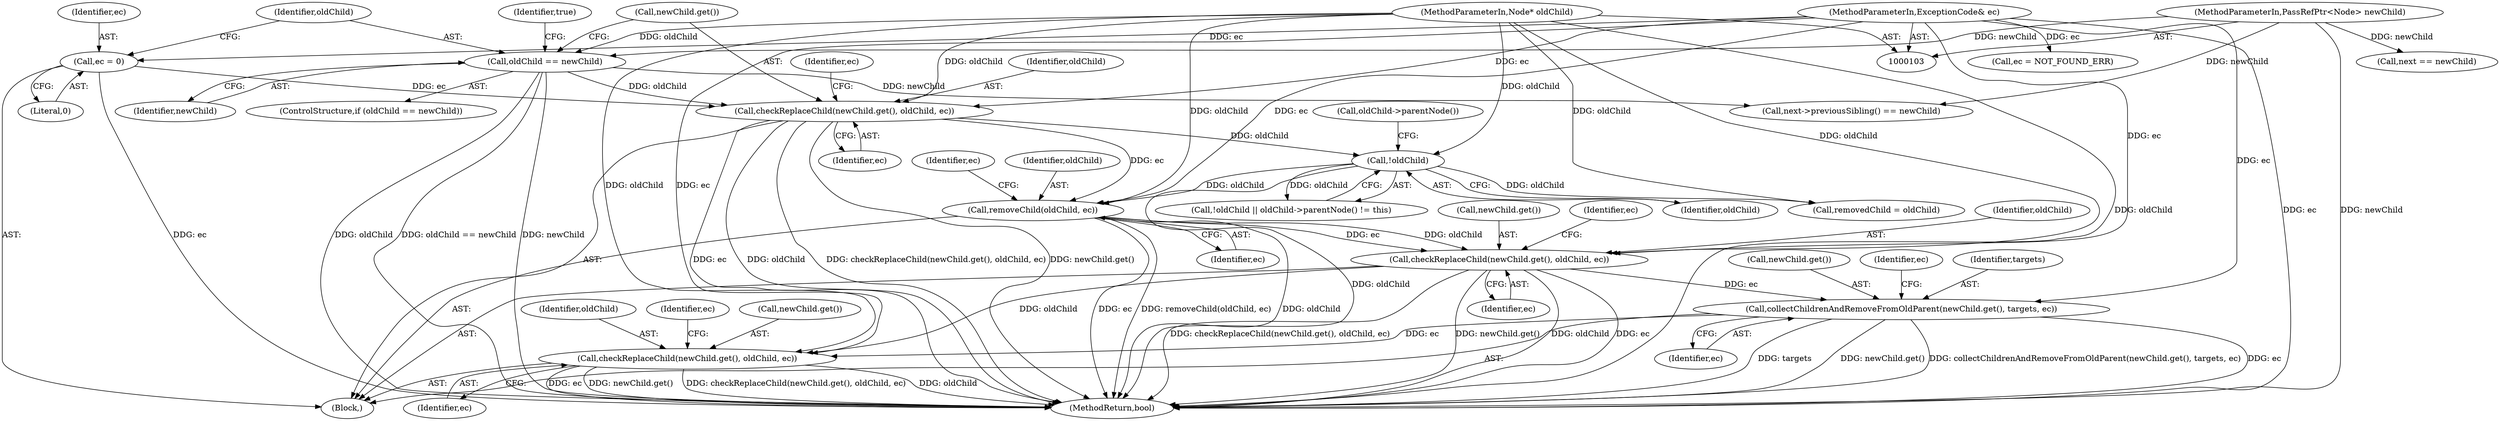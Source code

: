 digraph "0_Chrome_6c390601f9ee3436bb32f84772977570265982ea@API" {
"1000153" [label="(Call,removeChild(oldChild, ec))"];
"1000105" [label="(MethodParameterIn,Node* oldChild)"];
"1000133" [label="(Call,!oldChild)"];
"1000123" [label="(Call,checkReplaceChild(newChild.get(), oldChild, ec))"];
"1000118" [label="(Call,oldChild == newChild)"];
"1000104" [label="(MethodParameterIn,PassRefPtr<Node> newChild)"];
"1000114" [label="(Call,ec = 0)"];
"1000106" [label="(MethodParameterIn,ExceptionCode& ec)"];
"1000172" [label="(Call,checkReplaceChild(newChild.get(), oldChild, ec))"];
"1000181" [label="(Call,collectChildrenAndRemoveFromOldParent(newChild.get(), targets, ec))"];
"1000189" [label="(Call,checkReplaceChild(newChild.get(), oldChild, ec))"];
"1000139" [label="(Call,ec = NOT_FOUND_ERR)"];
"1000182" [label="(Call,newChild.get())"];
"1000126" [label="(Identifier,ec)"];
"1000175" [label="(Identifier,ec)"];
"1000128" [label="(Identifier,ec)"];
"1000122" [label="(Identifier,true)"];
"1000186" [label="(Identifier,ec)"];
"1000191" [label="(Identifier,oldChild)"];
"1000177" [label="(Identifier,ec)"];
"1000194" [label="(Identifier,ec)"];
"1000167" [label="(Call,next == newChild)"];
"1000157" [label="(Identifier,ec)"];
"1000155" [label="(Identifier,ec)"];
"1000104" [label="(MethodParameterIn,PassRefPtr<Node> newChild)"];
"1000117" [label="(ControlStructure,if (oldChild == newChild))"];
"1000189" [label="(Call,checkReplaceChild(newChild.get(), oldChild, ec))"];
"1000120" [label="(Identifier,newChild)"];
"1000184" [label="(Identifier,ec)"];
"1000190" [label="(Call,newChild.get())"];
"1000164" [label="(Call,next->previousSibling() == newChild)"];
"1000119" [label="(Identifier,oldChild)"];
"1000118" [label="(Call,oldChild == newChild)"];
"1000136" [label="(Call,oldChild->parentNode())"];
"1000108" [label="(Block,)"];
"1000245" [label="(MethodReturn,bool)"];
"1000124" [label="(Call,newChild.get())"];
"1000153" [label="(Call,removeChild(oldChild, ec))"];
"1000133" [label="(Call,!oldChild)"];
"1000183" [label="(Identifier,targets)"];
"1000125" [label="(Identifier,oldChild)"];
"1000106" [label="(MethodParameterIn,ExceptionCode& ec)"];
"1000116" [label="(Literal,0)"];
"1000154" [label="(Identifier,oldChild)"];
"1000115" [label="(Identifier,ec)"];
"1000134" [label="(Identifier,oldChild)"];
"1000192" [label="(Identifier,ec)"];
"1000132" [label="(Call,!oldChild || oldChild->parentNode() != this)"];
"1000114" [label="(Call,ec = 0)"];
"1000174" [label="(Identifier,oldChild)"];
"1000173" [label="(Call,newChild.get())"];
"1000105" [label="(MethodParameterIn,Node* oldChild)"];
"1000150" [label="(Call,removedChild = oldChild)"];
"1000172" [label="(Call,checkReplaceChild(newChild.get(), oldChild, ec))"];
"1000123" [label="(Call,checkReplaceChild(newChild.get(), oldChild, ec))"];
"1000181" [label="(Call,collectChildrenAndRemoveFromOldParent(newChild.get(), targets, ec))"];
"1000153" -> "1000108"  [label="AST: "];
"1000153" -> "1000155"  [label="CFG: "];
"1000154" -> "1000153"  [label="AST: "];
"1000155" -> "1000153"  [label="AST: "];
"1000157" -> "1000153"  [label="CFG: "];
"1000153" -> "1000245"  [label="DDG: ec"];
"1000153" -> "1000245"  [label="DDG: removeChild(oldChild, ec)"];
"1000153" -> "1000245"  [label="DDG: oldChild"];
"1000105" -> "1000153"  [label="DDG: oldChild"];
"1000133" -> "1000153"  [label="DDG: oldChild"];
"1000123" -> "1000153"  [label="DDG: ec"];
"1000106" -> "1000153"  [label="DDG: ec"];
"1000153" -> "1000172"  [label="DDG: oldChild"];
"1000153" -> "1000172"  [label="DDG: ec"];
"1000105" -> "1000103"  [label="AST: "];
"1000105" -> "1000245"  [label="DDG: oldChild"];
"1000105" -> "1000118"  [label="DDG: oldChild"];
"1000105" -> "1000123"  [label="DDG: oldChild"];
"1000105" -> "1000133"  [label="DDG: oldChild"];
"1000105" -> "1000150"  [label="DDG: oldChild"];
"1000105" -> "1000172"  [label="DDG: oldChild"];
"1000105" -> "1000189"  [label="DDG: oldChild"];
"1000133" -> "1000132"  [label="AST: "];
"1000133" -> "1000134"  [label="CFG: "];
"1000134" -> "1000133"  [label="AST: "];
"1000136" -> "1000133"  [label="CFG: "];
"1000132" -> "1000133"  [label="CFG: "];
"1000133" -> "1000245"  [label="DDG: oldChild"];
"1000133" -> "1000132"  [label="DDG: oldChild"];
"1000123" -> "1000133"  [label="DDG: oldChild"];
"1000133" -> "1000150"  [label="DDG: oldChild"];
"1000123" -> "1000108"  [label="AST: "];
"1000123" -> "1000126"  [label="CFG: "];
"1000124" -> "1000123"  [label="AST: "];
"1000125" -> "1000123"  [label="AST: "];
"1000126" -> "1000123"  [label="AST: "];
"1000128" -> "1000123"  [label="CFG: "];
"1000123" -> "1000245"  [label="DDG: ec"];
"1000123" -> "1000245"  [label="DDG: oldChild"];
"1000123" -> "1000245"  [label="DDG: checkReplaceChild(newChild.get(), oldChild, ec)"];
"1000123" -> "1000245"  [label="DDG: newChild.get()"];
"1000118" -> "1000123"  [label="DDG: oldChild"];
"1000114" -> "1000123"  [label="DDG: ec"];
"1000106" -> "1000123"  [label="DDG: ec"];
"1000118" -> "1000117"  [label="AST: "];
"1000118" -> "1000120"  [label="CFG: "];
"1000119" -> "1000118"  [label="AST: "];
"1000120" -> "1000118"  [label="AST: "];
"1000122" -> "1000118"  [label="CFG: "];
"1000124" -> "1000118"  [label="CFG: "];
"1000118" -> "1000245"  [label="DDG: oldChild == newChild"];
"1000118" -> "1000245"  [label="DDG: newChild"];
"1000118" -> "1000245"  [label="DDG: oldChild"];
"1000104" -> "1000118"  [label="DDG: newChild"];
"1000118" -> "1000164"  [label="DDG: newChild"];
"1000104" -> "1000103"  [label="AST: "];
"1000104" -> "1000245"  [label="DDG: newChild"];
"1000104" -> "1000164"  [label="DDG: newChild"];
"1000104" -> "1000167"  [label="DDG: newChild"];
"1000114" -> "1000108"  [label="AST: "];
"1000114" -> "1000116"  [label="CFG: "];
"1000115" -> "1000114"  [label="AST: "];
"1000116" -> "1000114"  [label="AST: "];
"1000119" -> "1000114"  [label="CFG: "];
"1000114" -> "1000245"  [label="DDG: ec"];
"1000106" -> "1000114"  [label="DDG: ec"];
"1000106" -> "1000103"  [label="AST: "];
"1000106" -> "1000245"  [label="DDG: ec"];
"1000106" -> "1000139"  [label="DDG: ec"];
"1000106" -> "1000172"  [label="DDG: ec"];
"1000106" -> "1000181"  [label="DDG: ec"];
"1000106" -> "1000189"  [label="DDG: ec"];
"1000172" -> "1000108"  [label="AST: "];
"1000172" -> "1000175"  [label="CFG: "];
"1000173" -> "1000172"  [label="AST: "];
"1000174" -> "1000172"  [label="AST: "];
"1000175" -> "1000172"  [label="AST: "];
"1000177" -> "1000172"  [label="CFG: "];
"1000172" -> "1000245"  [label="DDG: checkReplaceChild(newChild.get(), oldChild, ec)"];
"1000172" -> "1000245"  [label="DDG: newChild.get()"];
"1000172" -> "1000245"  [label="DDG: oldChild"];
"1000172" -> "1000245"  [label="DDG: ec"];
"1000172" -> "1000181"  [label="DDG: ec"];
"1000172" -> "1000189"  [label="DDG: oldChild"];
"1000181" -> "1000108"  [label="AST: "];
"1000181" -> "1000184"  [label="CFG: "];
"1000182" -> "1000181"  [label="AST: "];
"1000183" -> "1000181"  [label="AST: "];
"1000184" -> "1000181"  [label="AST: "];
"1000186" -> "1000181"  [label="CFG: "];
"1000181" -> "1000245"  [label="DDG: newChild.get()"];
"1000181" -> "1000245"  [label="DDG: collectChildrenAndRemoveFromOldParent(newChild.get(), targets, ec)"];
"1000181" -> "1000245"  [label="DDG: ec"];
"1000181" -> "1000245"  [label="DDG: targets"];
"1000181" -> "1000189"  [label="DDG: ec"];
"1000189" -> "1000108"  [label="AST: "];
"1000189" -> "1000192"  [label="CFG: "];
"1000190" -> "1000189"  [label="AST: "];
"1000191" -> "1000189"  [label="AST: "];
"1000192" -> "1000189"  [label="AST: "];
"1000194" -> "1000189"  [label="CFG: "];
"1000189" -> "1000245"  [label="DDG: newChild.get()"];
"1000189" -> "1000245"  [label="DDG: checkReplaceChild(newChild.get(), oldChild, ec)"];
"1000189" -> "1000245"  [label="DDG: oldChild"];
"1000189" -> "1000245"  [label="DDG: ec"];
}
